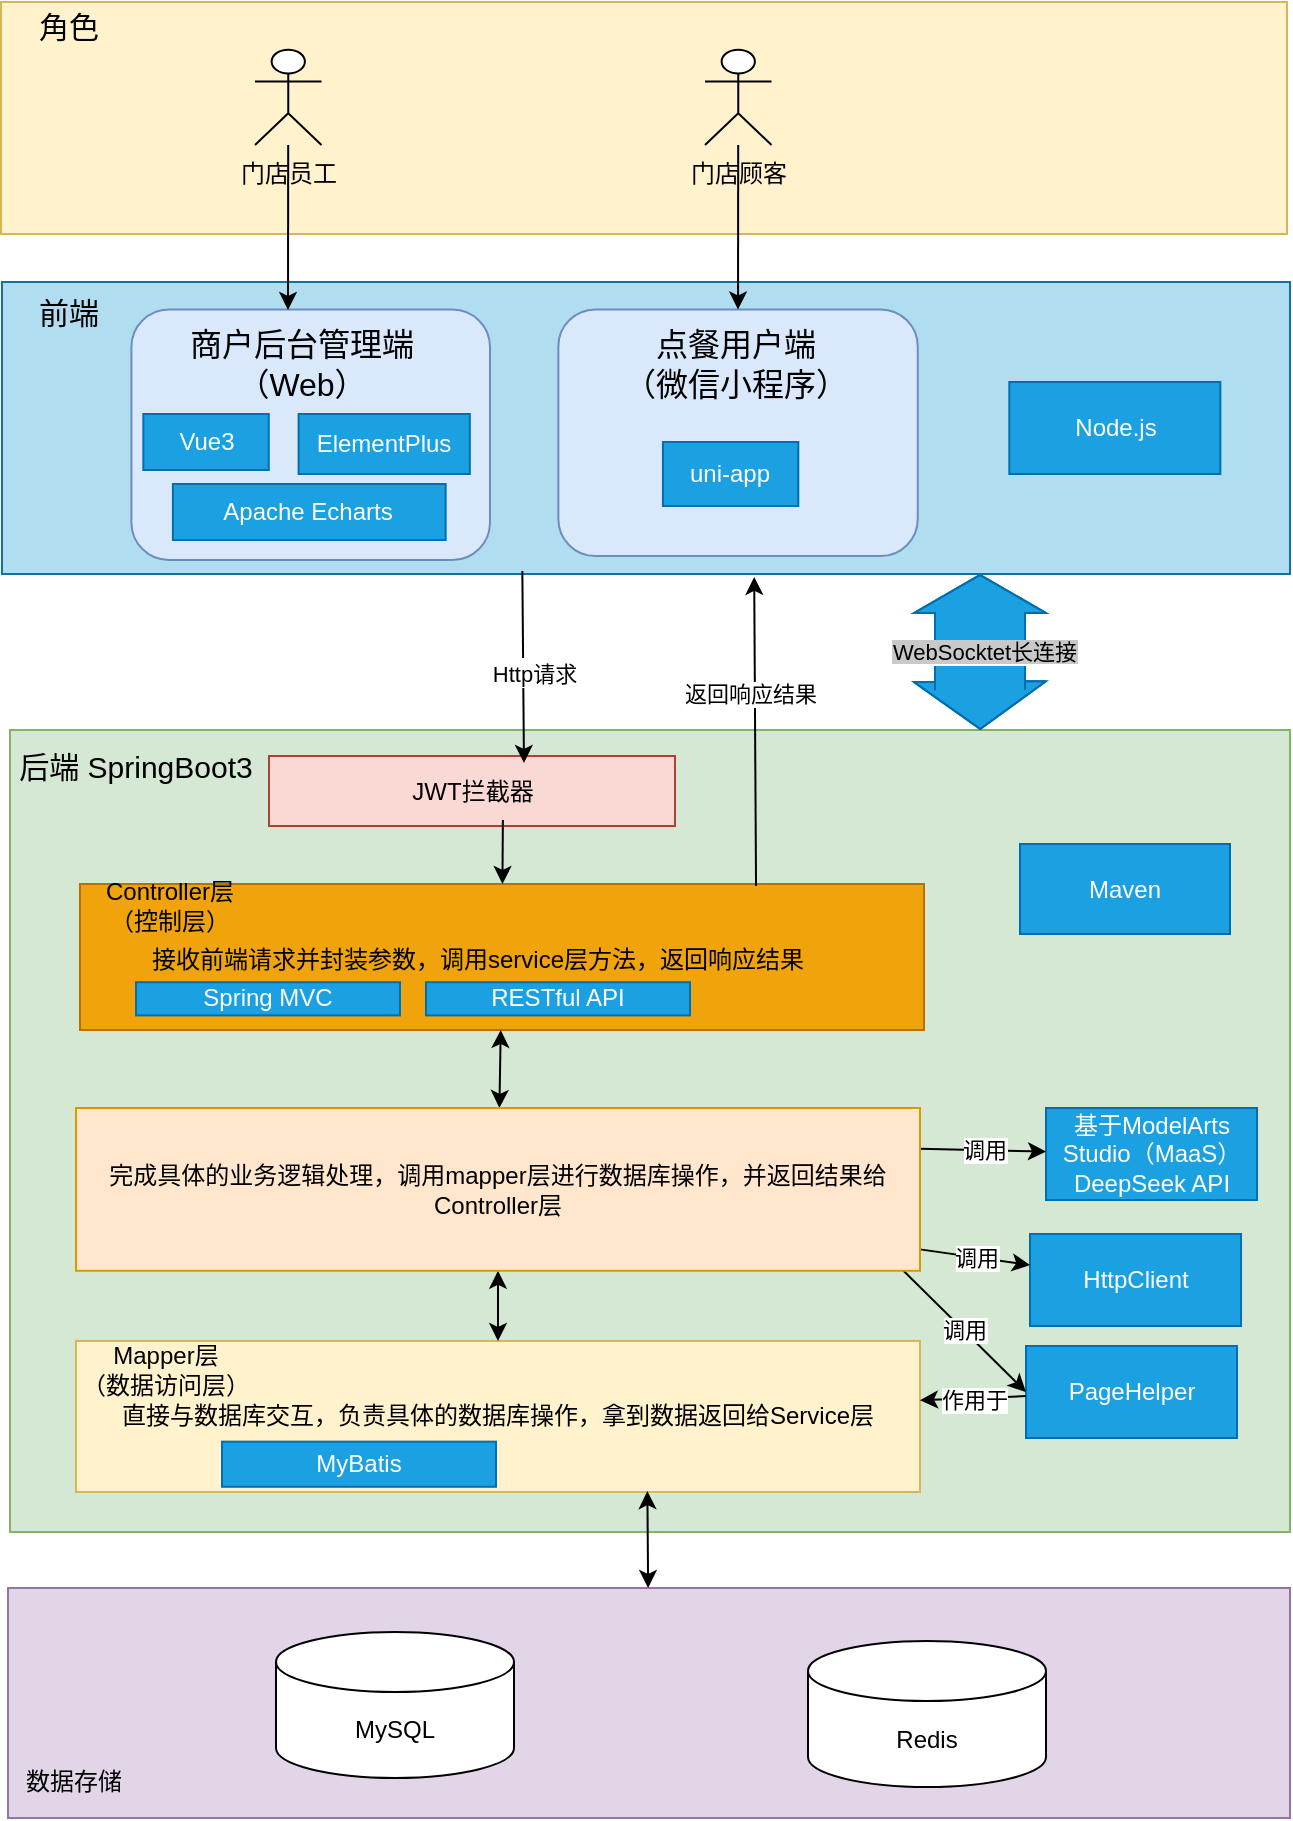 <mxfile version="28.1.1">
  <diagram name="第 1 页" id="5mCxrqloH2qk-mehDYs9">
    <mxGraphModel dx="1017" dy="558" grid="0" gridSize="10" guides="1" tooltips="1" connect="1" arrows="1" fold="1" page="1" pageScale="1" pageWidth="827" pageHeight="1169" math="0" shadow="0">
      <root>
        <mxCell id="0" />
        <mxCell id="1" parent="0" />
        <mxCell id="SMb74sRTpoAXpH5g-2Ui-11" value="" style="group;fillColor=#fff2cc;strokeColor=#d6b656;" parent="1" vertex="1" connectable="0">
          <mxGeometry x="95.5" y="44" width="643" height="116" as="geometry" />
        </mxCell>
        <mxCell id="SMb74sRTpoAXpH5g-2Ui-1" value="" style="rounded=0;whiteSpace=wrap;html=1;fillColor=#fff2cc;strokeColor=#d6b656;" parent="SMb74sRTpoAXpH5g-2Ui-11" vertex="1">
          <mxGeometry width="643" height="116" as="geometry" />
        </mxCell>
        <mxCell id="SMb74sRTpoAXpH5g-2Ui-5" value="&lt;font style=&quot;font-size: 15px;&quot;&gt;角色&lt;/font&gt;" style="text;html=1;align=center;verticalAlign=middle;whiteSpace=wrap;rounded=0;" parent="SMb74sRTpoAXpH5g-2Ui-11" vertex="1">
          <mxGeometry width="66.517" height="23.836" as="geometry" />
        </mxCell>
        <mxCell id="HpwkEJ6FR9tNtZJogCfC-5" value="门店员工" style="shape=umlActor;verticalLabelPosition=bottom;verticalAlign=top;html=1;outlineConnect=0;" parent="SMb74sRTpoAXpH5g-2Ui-11" vertex="1">
          <mxGeometry x="127.0" y="23.836" width="33.259" height="47.671" as="geometry" />
        </mxCell>
        <mxCell id="HpwkEJ6FR9tNtZJogCfC-6" value="门店顾客&lt;div&gt;&lt;br&gt;&lt;/div&gt;" style="shape=umlActor;verticalLabelPosition=bottom;verticalAlign=top;html=1;outlineConnect=0;" parent="SMb74sRTpoAXpH5g-2Ui-11" vertex="1">
          <mxGeometry x="352.0" y="23.836" width="33.259" height="47.671" as="geometry" />
        </mxCell>
        <mxCell id="HpwkEJ6FR9tNtZJogCfC-1" value="" style="group;fillColor=#dae8fc;strokeColor=#6c8ebf;" parent="1" vertex="1" connectable="0">
          <mxGeometry x="96" y="184" width="644" height="146" as="geometry" />
        </mxCell>
        <mxCell id="HpwkEJ6FR9tNtZJogCfC-2" value="" style="rounded=0;whiteSpace=wrap;html=1;fillColor=#b1ddf0;strokeColor=#10739e;" parent="HpwkEJ6FR9tNtZJogCfC-1" vertex="1">
          <mxGeometry width="644.0" height="146" as="geometry" />
        </mxCell>
        <mxCell id="HpwkEJ6FR9tNtZJogCfC-3" value="&lt;font style=&quot;font-size: 15px;&quot;&gt;前端&lt;/font&gt;" style="text;html=1;align=center;verticalAlign=middle;whiteSpace=wrap;rounded=0;" parent="HpwkEJ6FR9tNtZJogCfC-1" vertex="1">
          <mxGeometry width="66.621" height="30" as="geometry" />
        </mxCell>
        <mxCell id="HpwkEJ6FR9tNtZJogCfC-4" value="" style="rounded=1;whiteSpace=wrap;html=1;fillColor=#dae8fc;strokeColor=#6c8ebf;movable=0;resizable=0;rotatable=0;deletable=0;editable=0;locked=1;connectable=0;" parent="HpwkEJ6FR9tNtZJogCfC-1" vertex="1">
          <mxGeometry x="64.7" y="13.75" width="179.3" height="125.25" as="geometry" />
        </mxCell>
        <mxCell id="HpwkEJ6FR9tNtZJogCfC-15" value="&lt;font style=&quot;font-size: 16px;&quot;&gt;商户后台管理端（Web）&lt;/font&gt;" style="text;html=1;align=center;verticalAlign=middle;whiteSpace=wrap;rounded=0;" parent="HpwkEJ6FR9tNtZJogCfC-1" vertex="1">
          <mxGeometry x="75.811" y="22" width="147.676" height="37" as="geometry" />
        </mxCell>
        <mxCell id="HpwkEJ6FR9tNtZJogCfC-24" value="" style="rounded=1;whiteSpace=wrap;html=1;fillColor=#dae8fc;strokeColor=#6c8ebf;" parent="HpwkEJ6FR9tNtZJogCfC-1" vertex="1">
          <mxGeometry x="278.174" y="13.75" width="179.693" height="123.25" as="geometry" />
        </mxCell>
        <mxCell id="HpwkEJ6FR9tNtZJogCfC-25" value="&lt;span style=&quot;font-size: 16px;&quot;&gt;点餐用户端&lt;/span&gt;&lt;div&gt;&lt;span style=&quot;font-size: 16px;&quot;&gt;（微信小程序）&lt;/span&gt;&lt;/div&gt;" style="text;html=1;align=center;verticalAlign=middle;whiteSpace=wrap;rounded=0;" parent="HpwkEJ6FR9tNtZJogCfC-1" vertex="1">
          <mxGeometry x="292.637" y="22" width="147.676" height="37" as="geometry" />
        </mxCell>
        <mxCell id="HpwkEJ6FR9tNtZJogCfC-27" value="Vue3" style="rounded=0;whiteSpace=wrap;html=1;fillColor=#1ba1e2;strokeColor=#006EAF;fontColor=#ffffff;" parent="HpwkEJ6FR9tNtZJogCfC-1" vertex="1">
          <mxGeometry x="70.671" y="66" width="62.708" height="28" as="geometry" />
        </mxCell>
        <mxCell id="HpwkEJ6FR9tNtZJogCfC-28" value="ElementPlus" style="rounded=0;whiteSpace=wrap;html=1;fillColor=#1ba1e2;strokeColor=#006EAF;fontColor=#ffffff;" parent="HpwkEJ6FR9tNtZJogCfC-1" vertex="1">
          <mxGeometry x="148.309" y="66" width="85.601" height="30" as="geometry" />
        </mxCell>
        <mxCell id="HpwkEJ6FR9tNtZJogCfC-48" value="Apache Echarts" style="rounded=0;whiteSpace=wrap;html=1;fillColor=#1ba1e2;strokeColor=#006EAF;fontColor=#ffffff;" parent="HpwkEJ6FR9tNtZJogCfC-1" vertex="1">
          <mxGeometry x="85.452" y="101" width="136.365" height="28" as="geometry" />
        </mxCell>
        <mxCell id="HpwkEJ6FR9tNtZJogCfC-51" value="uni-app" style="rounded=0;whiteSpace=wrap;html=1;fillColor=#1ba1e2;strokeColor=#006EAF;fontColor=#ffffff;" parent="HpwkEJ6FR9tNtZJogCfC-1" vertex="1">
          <mxGeometry x="330.461" y="80" width="67.685" height="32" as="geometry" />
        </mxCell>
        <mxCell id="HpwkEJ6FR9tNtZJogCfC-53" value="Node.js" style="rounded=0;whiteSpace=wrap;html=1;fillColor=#1ba1e2;strokeColor=#006EAF;fontColor=#ffffff;" parent="HpwkEJ6FR9tNtZJogCfC-1" vertex="1">
          <mxGeometry x="503.654" y="50" width="105.509" height="46" as="geometry" />
        </mxCell>
        <mxCell id="HpwkEJ6FR9tNtZJogCfC-56" value="" style="rounded=0;whiteSpace=wrap;html=1;fillColor=#d5e8d4;strokeColor=#82b366;" parent="1" vertex="1">
          <mxGeometry x="100" y="408" width="640" height="401" as="geometry" />
        </mxCell>
        <mxCell id="HpwkEJ6FR9tNtZJogCfC-57" value="&lt;font style=&quot;font-size: 15px;&quot;&gt;后端 SpringBoot3&lt;/font&gt;" style="text;html=1;align=center;verticalAlign=middle;whiteSpace=wrap;rounded=0;" parent="1" vertex="1">
          <mxGeometry x="95.5" y="399" width="134" height="53" as="geometry" />
        </mxCell>
        <mxCell id="HpwkEJ6FR9tNtZJogCfC-63" value="" style="group;fillColor=#f0a30a;strokeColor=#BD7000;fontColor=#000000;" parent="1" vertex="1" connectable="0">
          <mxGeometry x="135" y="485" width="422" height="73" as="geometry" />
        </mxCell>
        <mxCell id="HpwkEJ6FR9tNtZJogCfC-59" value="&lt;div style=&quot;language:zh-CN;line-height:150%;margin-top:0pt;margin-bottom:0pt;&amp;lt;br/&amp;gt;margin-left:.25in;text-indent:-.25in;text-align:left;direction:ltr;unicode-bidi:&amp;lt;br/&amp;gt;embed;mso-line-break-override:none;word-break:normal;punctuation-wrap:hanging&quot;&gt;接收前端请求并封装参数，调用service层方法，返回响应结果&lt;/div&gt;" style="rounded=0;whiteSpace=wrap;html=1;fillColor=#f0a30a;strokeColor=#BD7000;fontColor=#000000;" parent="HpwkEJ6FR9tNtZJogCfC-63" vertex="1">
          <mxGeometry width="422" height="73" as="geometry" />
        </mxCell>
        <mxCell id="HpwkEJ6FR9tNtZJogCfC-61" value="Controller层（控制层）" style="text;html=1;align=center;verticalAlign=middle;whiteSpace=wrap;rounded=0;" parent="HpwkEJ6FR9tNtZJogCfC-63" vertex="1">
          <mxGeometry x="4" y="2.655" width="82" height="17.255" as="geometry" />
        </mxCell>
        <mxCell id="HpwkEJ6FR9tNtZJogCfC-90" value="Spring MVC" style="rounded=0;whiteSpace=wrap;html=1;fillColor=#1ba1e2;strokeColor=#006EAF;fontColor=#ffffff;" parent="HpwkEJ6FR9tNtZJogCfC-63" vertex="1">
          <mxGeometry x="28" y="49.109" width="132" height="16.591" as="geometry" />
        </mxCell>
        <mxCell id="HpwkEJ6FR9tNtZJogCfC-99" value="RESTful API" style="rounded=0;whiteSpace=wrap;html=1;fillColor=#1ba1e2;strokeColor=#006EAF;fontColor=#ffffff;" parent="HpwkEJ6FR9tNtZJogCfC-63" vertex="1">
          <mxGeometry x="173" y="49.109" width="132" height="16.591" as="geometry" />
        </mxCell>
        <mxCell id="HpwkEJ6FR9tNtZJogCfC-64" value="" style="group" parent="1" vertex="1" connectable="0">
          <mxGeometry x="135" y="630" width="422" height="86" as="geometry" />
        </mxCell>
        <mxCell id="HpwkEJ6FR9tNtZJogCfC-66" value="Service层&lt;div&gt;（业务逻辑层）&lt;/div&gt;" style="text;html=1;align=center;verticalAlign=middle;whiteSpace=wrap;rounded=0;" parent="HpwkEJ6FR9tNtZJogCfC-64" vertex="1">
          <mxGeometry x="-5" y="7.679" width="93" height="18.429" as="geometry" />
        </mxCell>
        <mxCell id="HpwkEJ6FR9tNtZJogCfC-67" value="" style="group" parent="1" vertex="1" connectable="0">
          <mxGeometry x="133" y="710" width="422" height="79" as="geometry" />
        </mxCell>
        <mxCell id="HpwkEJ6FR9tNtZJogCfC-68" value="直接与数据库交互，负责具体的数据库操作，拿到数据返回给Service层" style="rounded=0;whiteSpace=wrap;html=1;fillColor=#fff2cc;strokeColor=#d6b656;" parent="HpwkEJ6FR9tNtZJogCfC-67" vertex="1">
          <mxGeometry y="3.473" width="422" height="75.527" as="geometry" />
        </mxCell>
        <mxCell id="HpwkEJ6FR9tNtZJogCfC-69" value="Mapper层&lt;div&gt;（数据访问层）&lt;/div&gt;" style="text;html=1;align=center;verticalAlign=middle;whiteSpace=wrap;rounded=0;" parent="HpwkEJ6FR9tNtZJogCfC-67" vertex="1">
          <mxGeometry x="-2" y="6.945" width="94" height="22.571" as="geometry" />
        </mxCell>
        <mxCell id="HpwkEJ6FR9tNtZJogCfC-89" value="MyBatis" style="rounded=0;whiteSpace=wrap;html=1;fillColor=#1ba1e2;fontColor=#ffffff;strokeColor=#006EAF;" parent="HpwkEJ6FR9tNtZJogCfC-67" vertex="1">
          <mxGeometry x="73" y="53.824" width="137" height="22.571" as="geometry" />
        </mxCell>
        <mxCell id="HpwkEJ6FR9tNtZJogCfC-78" value="JWT拦截器" style="rounded=0;whiteSpace=wrap;html=1;fillColor=#fad9d5;strokeColor=#ae4132;" parent="1" vertex="1">
          <mxGeometry x="229.5" y="421" width="203" height="35" as="geometry" />
        </mxCell>
        <mxCell id="HpwkEJ6FR9tNtZJogCfC-85" value="基于ModelArts Studio（MaaS） DeepSeek API" style="rounded=0;whiteSpace=wrap;html=1;fillColor=#1ba1e2;strokeColor=#006EAF;fontColor=#ffffff;" parent="1" vertex="1">
          <mxGeometry x="618" y="597" width="105.509" height="46" as="geometry" />
        </mxCell>
        <mxCell id="HpwkEJ6FR9tNtZJogCfC-102" value="" style="shape=flexArrow;endArrow=classic;startArrow=classic;html=1;rounded=0;width=45;startSize=7.56;fillColor=#1ba1e2;strokeColor=#006EAF;labelBackgroundColor=#DDDDDD;" parent="1" edge="1">
          <mxGeometry width="100" height="100" relative="1" as="geometry">
            <mxPoint x="585.127" y="408" as="sourcePoint" />
            <mxPoint x="585" y="330" as="targetPoint" />
            <Array as="points">
              <mxPoint x="585" y="388" />
            </Array>
          </mxGeometry>
        </mxCell>
        <mxCell id="HpwkEJ6FR9tNtZJogCfC-104" value="&lt;span style=&quot;background-color: rgb(201, 201, 201);&quot;&gt;WebSocktet长连接&lt;/span&gt;" style="edgeLabel;html=1;align=center;verticalAlign=middle;resizable=0;points=[];" parent="HpwkEJ6FR9tNtZJogCfC-102" vertex="1" connectable="0">
          <mxGeometry x="-0.103" y="-5" relative="1" as="geometry">
            <mxPoint x="-3" y="-4" as="offset" />
          </mxGeometry>
        </mxCell>
        <mxCell id="HpwkEJ6FR9tNtZJogCfC-105" value="" style="endArrow=classic;html=1;rounded=0;entryX=0.628;entryY=0.1;entryDx=0;entryDy=0;entryPerimeter=0;exitX=0.404;exitY=0.99;exitDx=0;exitDy=0;exitPerimeter=0;" parent="1" source="HpwkEJ6FR9tNtZJogCfC-2" target="HpwkEJ6FR9tNtZJogCfC-78" edge="1">
          <mxGeometry width="50" height="50" relative="1" as="geometry">
            <mxPoint x="345" y="334" as="sourcePoint" />
            <mxPoint x="404" y="239" as="targetPoint" />
          </mxGeometry>
        </mxCell>
        <mxCell id="HpwkEJ6FR9tNtZJogCfC-106" value="Text" style="edgeLabel;html=1;align=center;verticalAlign=middle;resizable=0;points=[];" parent="HpwkEJ6FR9tNtZJogCfC-105" vertex="1" connectable="0">
          <mxGeometry x="0.024" y="1" relative="1" as="geometry">
            <mxPoint as="offset" />
          </mxGeometry>
        </mxCell>
        <mxCell id="HpwkEJ6FR9tNtZJogCfC-107" value="Http请求" style="edgeLabel;html=1;align=center;verticalAlign=middle;resizable=0;points=[];" parent="HpwkEJ6FR9tNtZJogCfC-105" vertex="1" connectable="0">
          <mxGeometry x="0.068" y="5" relative="1" as="geometry">
            <mxPoint as="offset" />
          </mxGeometry>
        </mxCell>
        <mxCell id="HpwkEJ6FR9tNtZJogCfC-109" value="" style="endArrow=classic;html=1;rounded=0;exitX=0.801;exitY=0.014;exitDx=0;exitDy=0;exitPerimeter=0;entryX=0.584;entryY=1.01;entryDx=0;entryDy=0;entryPerimeter=0;" parent="1" source="HpwkEJ6FR9tNtZJogCfC-59" target="HpwkEJ6FR9tNtZJogCfC-2" edge="1">
          <mxGeometry width="50" height="50" relative="1" as="geometry">
            <mxPoint x="354" y="289" as="sourcePoint" />
            <mxPoint x="404" y="239" as="targetPoint" />
          </mxGeometry>
        </mxCell>
        <mxCell id="HpwkEJ6FR9tNtZJogCfC-110" value="返回响应结果" style="edgeLabel;html=1;align=center;verticalAlign=middle;resizable=0;points=[];" parent="HpwkEJ6FR9tNtZJogCfC-109" vertex="1" connectable="0">
          <mxGeometry x="0.251" y="3" relative="1" as="geometry">
            <mxPoint as="offset" />
          </mxGeometry>
        </mxCell>
        <mxCell id="HpwkEJ6FR9tNtZJogCfC-114" value="" style="endArrow=classic;html=1;rounded=0;exitX=1;exitY=0.25;exitDx=0;exitDy=0;" parent="1" target="HpwkEJ6FR9tNtZJogCfC-85" edge="1" source="HpwkEJ6FR9tNtZJogCfC-65">
          <mxGeometry width="50" height="50" relative="1" as="geometry">
            <mxPoint x="557" y="674" as="sourcePoint" />
            <mxPoint x="404" y="739" as="targetPoint" />
          </mxGeometry>
        </mxCell>
        <mxCell id="HpwkEJ6FR9tNtZJogCfC-115" value="调用" style="edgeLabel;html=1;align=center;verticalAlign=middle;resizable=0;points=[];" parent="HpwkEJ6FR9tNtZJogCfC-114" vertex="1" connectable="0">
          <mxGeometry x="0.023" relative="1" as="geometry">
            <mxPoint as="offset" />
          </mxGeometry>
        </mxCell>
        <mxCell id="HpwkEJ6FR9tNtZJogCfC-118" value="HttpClient" style="rounded=0;whiteSpace=wrap;html=1;fillColor=#1ba1e2;strokeColor=#006EAF;fontColor=#ffffff;" parent="1" vertex="1">
          <mxGeometry x="610" y="660" width="105.509" height="46" as="geometry" />
        </mxCell>
        <mxCell id="HpwkEJ6FR9tNtZJogCfC-119" value="" style="endArrow=classic;html=1;rounded=0;" parent="1" source="HpwkEJ6FR9tNtZJogCfC-65" edge="1" target="HpwkEJ6FR9tNtZJogCfC-118">
          <mxGeometry width="50" height="50" relative="1" as="geometry">
            <mxPoint x="580" y="736" as="sourcePoint" />
            <mxPoint x="612" y="725" as="targetPoint" />
          </mxGeometry>
        </mxCell>
        <mxCell id="HpwkEJ6FR9tNtZJogCfC-120" value="调用" style="edgeLabel;html=1;align=center;verticalAlign=middle;resizable=0;points=[];" parent="HpwkEJ6FR9tNtZJogCfC-119" vertex="1" connectable="0">
          <mxGeometry x="0.023" relative="1" as="geometry">
            <mxPoint as="offset" />
          </mxGeometry>
        </mxCell>
        <mxCell id="HpwkEJ6FR9tNtZJogCfC-121" value="" style="endArrow=classic;html=1;rounded=0;exitX=0.576;exitY=0.914;exitDx=0;exitDy=0;exitPerimeter=0;" parent="1" source="HpwkEJ6FR9tNtZJogCfC-78" target="HpwkEJ6FR9tNtZJogCfC-59" edge="1">
          <mxGeometry width="50" height="50" relative="1" as="geometry">
            <mxPoint x="354" y="689" as="sourcePoint" />
            <mxPoint x="404" y="639" as="targetPoint" />
          </mxGeometry>
        </mxCell>
        <mxCell id="HpwkEJ6FR9tNtZJogCfC-122" value="" style="endArrow=classic;startArrow=classic;html=1;rounded=0;" parent="1" source="HpwkEJ6FR9tNtZJogCfC-65" target="HpwkEJ6FR9tNtZJogCfC-59" edge="1">
          <mxGeometry width="50" height="50" relative="1" as="geometry">
            <mxPoint x="354" y="689" as="sourcePoint" />
            <mxPoint x="404" y="639" as="targetPoint" />
          </mxGeometry>
        </mxCell>
        <mxCell id="HpwkEJ6FR9tNtZJogCfC-123" value="PageHelper" style="rounded=0;whiteSpace=wrap;html=1;fillColor=#1ba1e2;strokeColor=#006EAF;fontColor=#ffffff;" parent="1" vertex="1">
          <mxGeometry x="608" y="716" width="105.509" height="46" as="geometry" />
        </mxCell>
        <mxCell id="HpwkEJ6FR9tNtZJogCfC-124" value="" style="endArrow=classic;html=1;rounded=0;exitX=0.975;exitY=0.972;exitDx=0;exitDy=0;exitPerimeter=0;entryX=0;entryY=0.5;entryDx=0;entryDy=0;" parent="1" source="HpwkEJ6FR9tNtZJogCfC-65" target="HpwkEJ6FR9tNtZJogCfC-123" edge="1">
          <mxGeometry width="50" height="50" relative="1" as="geometry">
            <mxPoint x="576" y="767" as="sourcePoint" />
            <mxPoint x="633" y="774" as="targetPoint" />
          </mxGeometry>
        </mxCell>
        <mxCell id="HpwkEJ6FR9tNtZJogCfC-125" value="调用" style="edgeLabel;html=1;align=center;verticalAlign=middle;resizable=0;points=[];" parent="HpwkEJ6FR9tNtZJogCfC-124" vertex="1" connectable="0">
          <mxGeometry x="0.023" relative="1" as="geometry">
            <mxPoint as="offset" />
          </mxGeometry>
        </mxCell>
        <mxCell id="HpwkEJ6FR9tNtZJogCfC-126" value="" style="endArrow=classic;html=1;rounded=0;" parent="1" source="HpwkEJ6FR9tNtZJogCfC-123" target="HpwkEJ6FR9tNtZJogCfC-68" edge="1">
          <mxGeometry width="50" height="50" relative="1" as="geometry">
            <mxPoint x="354" y="689" as="sourcePoint" />
            <mxPoint x="404" y="639" as="targetPoint" />
          </mxGeometry>
        </mxCell>
        <mxCell id="HpwkEJ6FR9tNtZJogCfC-128" value="作用于" style="edgeLabel;html=1;align=center;verticalAlign=middle;resizable=0;points=[];" parent="HpwkEJ6FR9tNtZJogCfC-126" vertex="1" connectable="0">
          <mxGeometry x="-0.016" y="1" relative="1" as="geometry">
            <mxPoint as="offset" />
          </mxGeometry>
        </mxCell>
        <mxCell id="HpwkEJ6FR9tNtZJogCfC-130" value="" style="rounded=0;whiteSpace=wrap;html=1;fillColor=#e1d5e7;strokeColor=#9673a6;" parent="1" vertex="1">
          <mxGeometry x="99" y="837" width="641" height="115" as="geometry" />
        </mxCell>
        <mxCell id="HpwkEJ6FR9tNtZJogCfC-132" value="数据存储" style="text;html=1;align=center;verticalAlign=middle;whiteSpace=wrap;rounded=0;" parent="1" vertex="1">
          <mxGeometry x="102" y="919" width="60" height="30" as="geometry" />
        </mxCell>
        <mxCell id="HpwkEJ6FR9tNtZJogCfC-133" value="MySQL" style="shape=cylinder3;whiteSpace=wrap;html=1;boundedLbl=1;backgroundOutline=1;size=15;" parent="1" vertex="1">
          <mxGeometry x="233" y="859" width="119" height="73" as="geometry" />
        </mxCell>
        <mxCell id="HpwkEJ6FR9tNtZJogCfC-134" value="Redis" style="shape=cylinder3;whiteSpace=wrap;html=1;boundedLbl=1;backgroundOutline=1;size=15;" parent="1" vertex="1">
          <mxGeometry x="499" y="863.5" width="119" height="73" as="geometry" />
        </mxCell>
        <mxCell id="HpwkEJ6FR9tNtZJogCfC-135" value="" style="endArrow=classic;startArrow=classic;html=1;rounded=0;entryX=0.677;entryY=0.994;entryDx=0;entryDy=0;entryPerimeter=0;" parent="1" source="HpwkEJ6FR9tNtZJogCfC-130" target="HpwkEJ6FR9tNtZJogCfC-68" edge="1">
          <mxGeometry width="50" height="50" relative="1" as="geometry">
            <mxPoint x="354" y="904" as="sourcePoint" />
            <mxPoint x="404" y="854" as="targetPoint" />
          </mxGeometry>
        </mxCell>
        <mxCell id="HpwkEJ6FR9tNtZJogCfC-136" value="" style="endArrow=classic;startArrow=classic;html=1;rounded=0;" parent="1" source="HpwkEJ6FR9tNtZJogCfC-68" target="HpwkEJ6FR9tNtZJogCfC-65" edge="1">
          <mxGeometry width="50" height="50" relative="1" as="geometry">
            <mxPoint x="354" y="704" as="sourcePoint" />
            <mxPoint x="404" y="654" as="targetPoint" />
          </mxGeometry>
        </mxCell>
        <mxCell id="HpwkEJ6FR9tNtZJogCfC-137" value="" style="endArrow=classic;html=1;rounded=0;" parent="1" source="HpwkEJ6FR9tNtZJogCfC-5" edge="1">
          <mxGeometry width="50" height="50" relative="1" as="geometry">
            <mxPoint x="354" y="204" as="sourcePoint" />
            <mxPoint x="239" y="198" as="targetPoint" />
          </mxGeometry>
        </mxCell>
        <mxCell id="HpwkEJ6FR9tNtZJogCfC-138" value="" style="endArrow=classic;html=1;rounded=0;entryX=0.5;entryY=0;entryDx=0;entryDy=0;" parent="1" source="HpwkEJ6FR9tNtZJogCfC-6" target="HpwkEJ6FR9tNtZJogCfC-24" edge="1">
          <mxGeometry width="50" height="50" relative="1" as="geometry">
            <mxPoint x="354" y="204" as="sourcePoint" />
            <mxPoint x="404" y="154" as="targetPoint" />
          </mxGeometry>
        </mxCell>
        <mxCell id="HpwkEJ6FR9tNtZJogCfC-139" value="Maven" style="rounded=0;whiteSpace=wrap;html=1;fillColor=#1ba1e2;strokeColor=#006EAF;fontColor=#ffffff;" parent="1" vertex="1">
          <mxGeometry x="605" y="465" width="105" height="45" as="geometry" />
        </mxCell>
        <mxCell id="HpwkEJ6FR9tNtZJogCfC-65" value="&lt;div&gt;&lt;span style=&quot;background-color: transparent; color: light-dark(rgb(0, 0, 0), rgb(255, 255, 255));&quot;&gt;完成具体的业务逻辑处理，调用mapper层进行数据库操作，并返回结果给Controller层&lt;/span&gt;&lt;/div&gt;" style="rounded=0;whiteSpace=wrap;html=1;fillColor=#ffe6cc;strokeColor=#d79b00;" parent="1" vertex="1">
          <mxGeometry x="133" y="596.997" width="422" height="81.393" as="geometry" />
        </mxCell>
      </root>
    </mxGraphModel>
  </diagram>
</mxfile>
